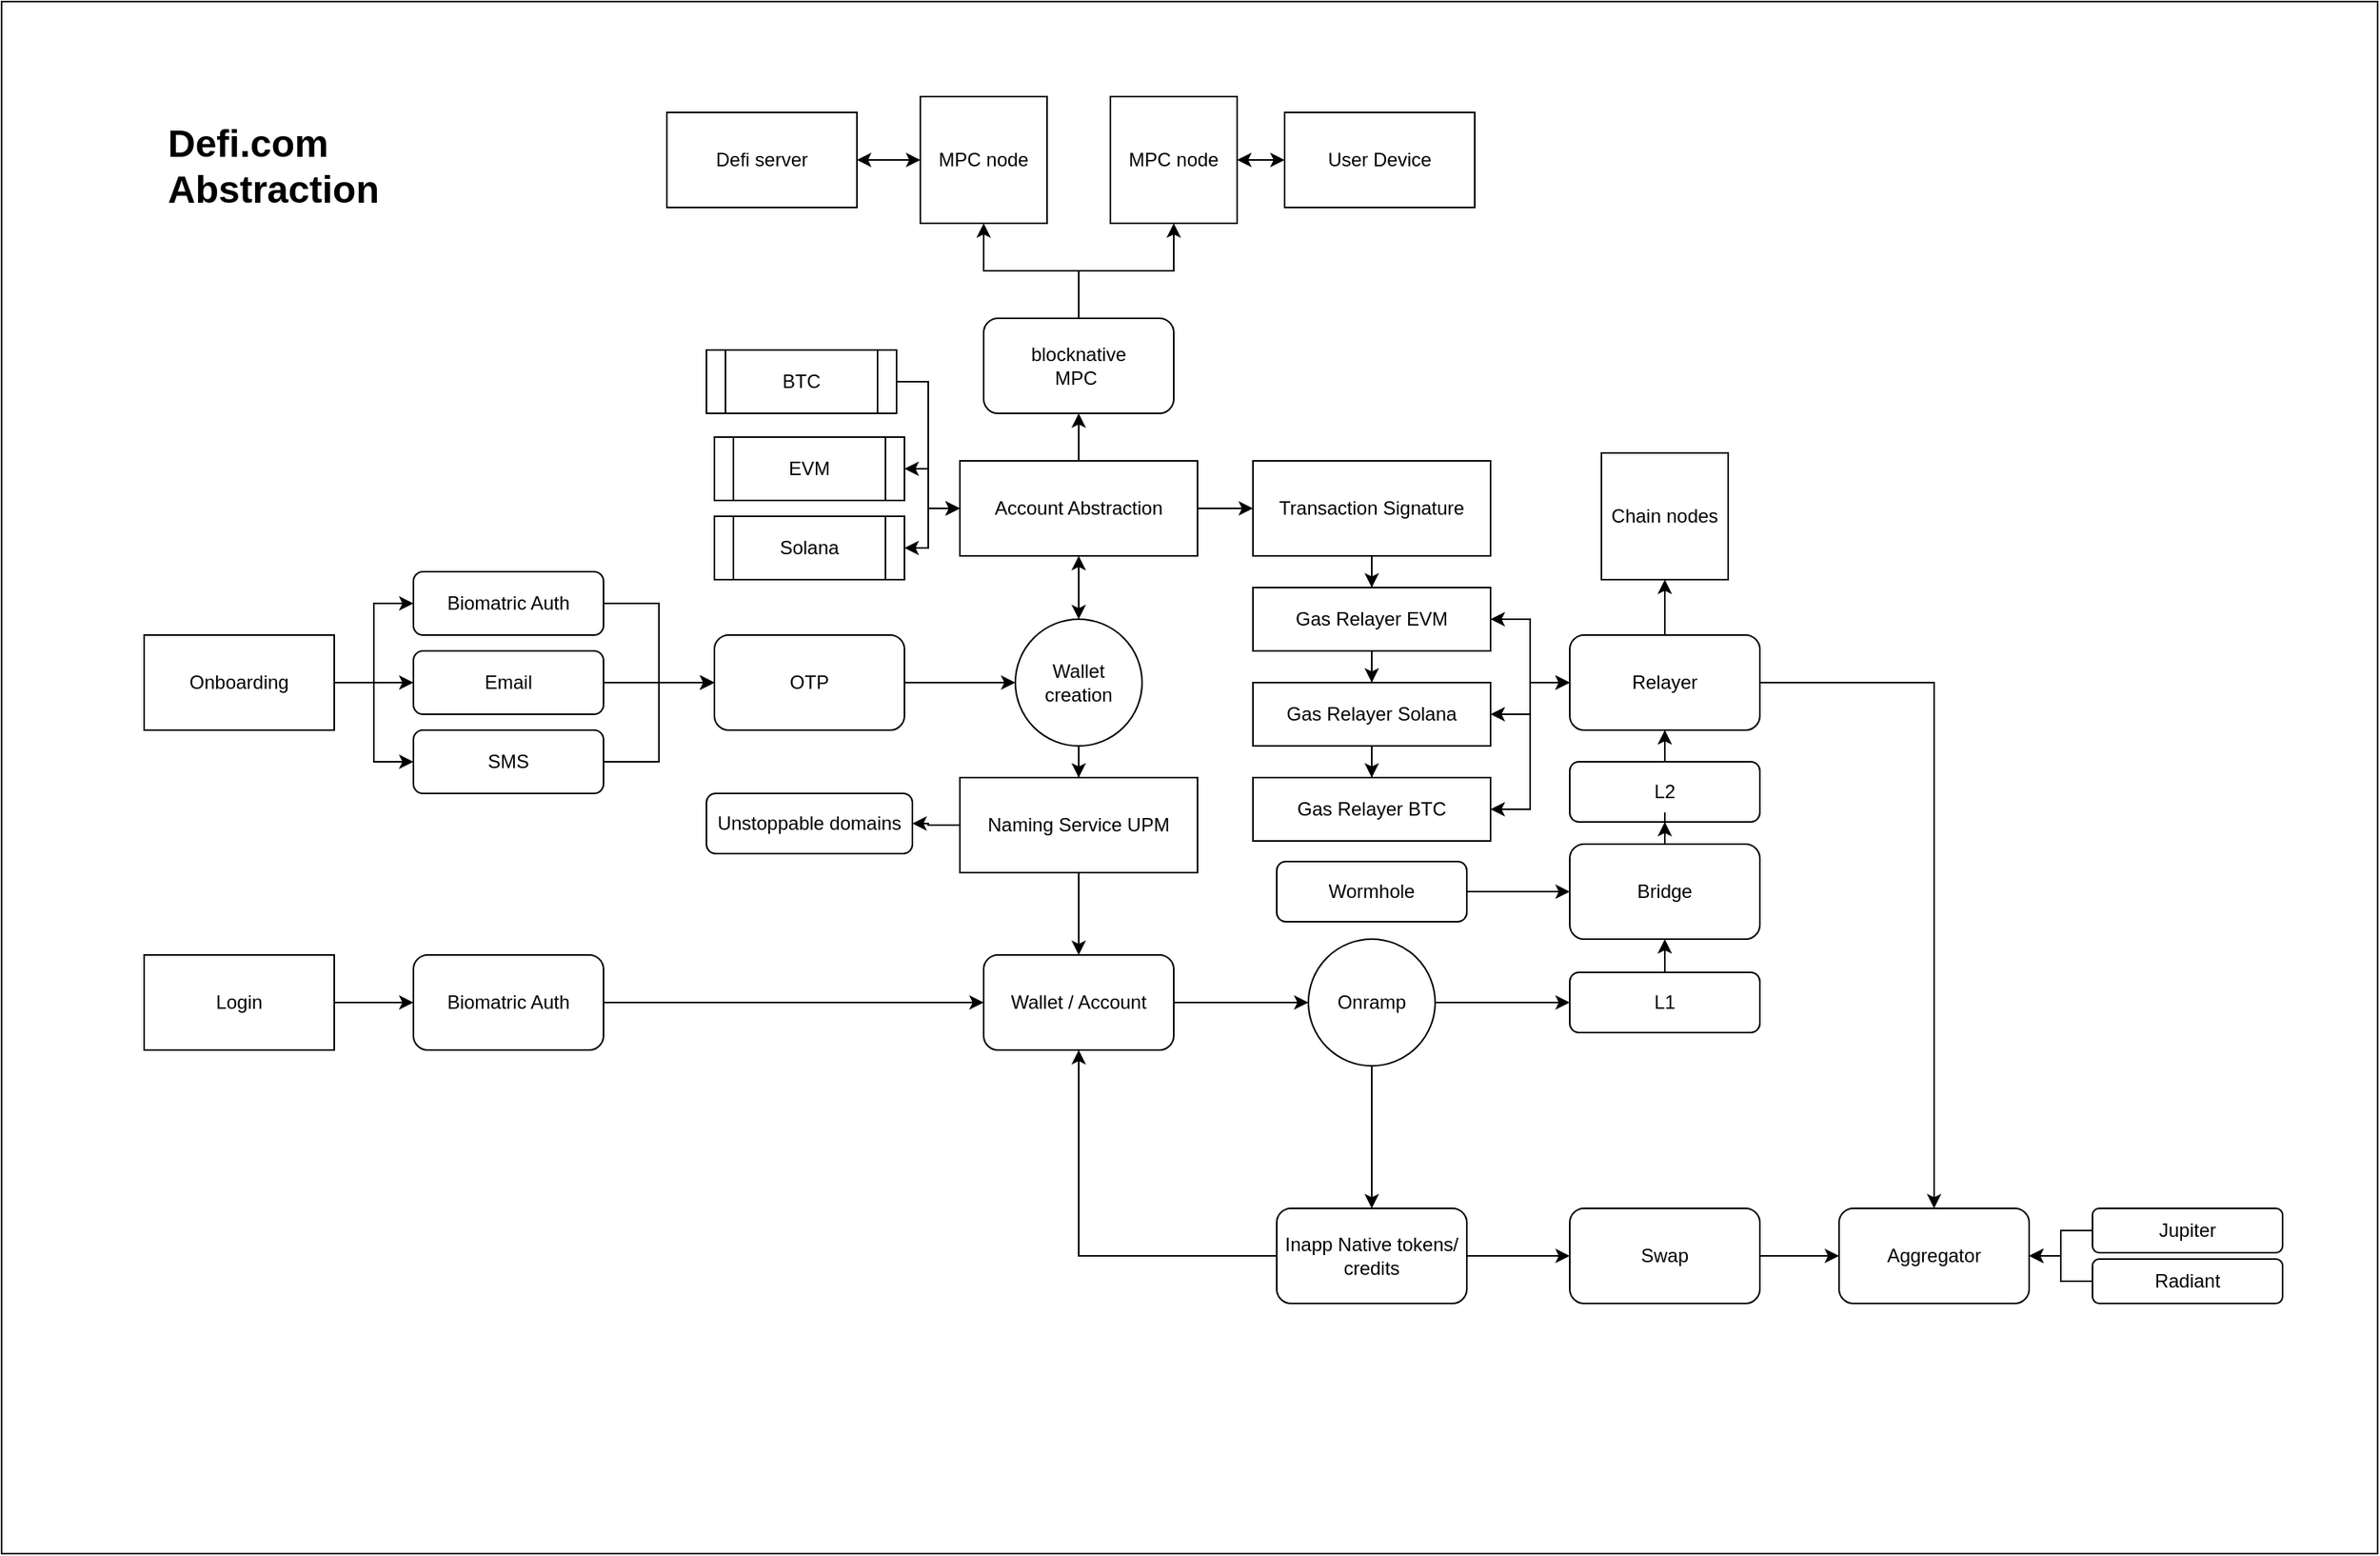 <mxfile version="23.1.4" type="github">
  <diagram name="Page-1" id="ezRgYsWMNisB0iaWyQ6a">
    <mxGraphModel dx="1713" dy="431" grid="1" gridSize="10" guides="1" tooltips="1" connect="1" arrows="1" fold="1" page="1" pageScale="1" pageWidth="850" pageHeight="1100" math="0" shadow="0">
      <root>
        <mxCell id="0" />
        <mxCell id="1" parent="0" />
        <mxCell id="ZLCHrO8xHaeZ08uBN5op-88" value="" style="rounded=0;whiteSpace=wrap;html=1;" vertex="1" parent="1">
          <mxGeometry x="-20" y="10" width="1500" height="980" as="geometry" />
        </mxCell>
        <mxCell id="ZLCHrO8xHaeZ08uBN5op-10" style="edgeStyle=orthogonalEdgeStyle;rounded=0;orthogonalLoop=1;jettySize=auto;html=1;entryX=0;entryY=0.5;entryDx=0;entryDy=0;" edge="1" parent="1" source="ZLCHrO8xHaeZ08uBN5op-1" target="ZLCHrO8xHaeZ08uBN5op-5">
          <mxGeometry relative="1" as="geometry" />
        </mxCell>
        <mxCell id="ZLCHrO8xHaeZ08uBN5op-11" style="edgeStyle=orthogonalEdgeStyle;rounded=0;orthogonalLoop=1;jettySize=auto;html=1;entryX=0;entryY=0.5;entryDx=0;entryDy=0;" edge="1" parent="1" source="ZLCHrO8xHaeZ08uBN5op-1" target="ZLCHrO8xHaeZ08uBN5op-4">
          <mxGeometry relative="1" as="geometry" />
        </mxCell>
        <mxCell id="ZLCHrO8xHaeZ08uBN5op-46" style="edgeStyle=orthogonalEdgeStyle;rounded=0;orthogonalLoop=1;jettySize=auto;html=1;entryX=0;entryY=0.5;entryDx=0;entryDy=0;" edge="1" parent="1" source="ZLCHrO8xHaeZ08uBN5op-1" target="ZLCHrO8xHaeZ08uBN5op-45">
          <mxGeometry relative="1" as="geometry" />
        </mxCell>
        <mxCell id="ZLCHrO8xHaeZ08uBN5op-1" value="Onboarding" style="rounded=0;whiteSpace=wrap;html=1;" vertex="1" parent="1">
          <mxGeometry x="70" y="410" width="120" height="60" as="geometry" />
        </mxCell>
        <mxCell id="ZLCHrO8xHaeZ08uBN5op-12" style="edgeStyle=orthogonalEdgeStyle;rounded=0;orthogonalLoop=1;jettySize=auto;html=1;entryX=0;entryY=0.5;entryDx=0;entryDy=0;" edge="1" parent="1" source="ZLCHrO8xHaeZ08uBN5op-4" target="ZLCHrO8xHaeZ08uBN5op-8">
          <mxGeometry relative="1" as="geometry" />
        </mxCell>
        <mxCell id="ZLCHrO8xHaeZ08uBN5op-4" value="Email" style="rounded=1;whiteSpace=wrap;html=1;" vertex="1" parent="1">
          <mxGeometry x="240" y="420" width="120" height="40" as="geometry" />
        </mxCell>
        <mxCell id="ZLCHrO8xHaeZ08uBN5op-13" style="edgeStyle=orthogonalEdgeStyle;rounded=0;orthogonalLoop=1;jettySize=auto;html=1;entryX=0;entryY=0.5;entryDx=0;entryDy=0;" edge="1" parent="1" source="ZLCHrO8xHaeZ08uBN5op-5" target="ZLCHrO8xHaeZ08uBN5op-8">
          <mxGeometry relative="1" as="geometry" />
        </mxCell>
        <mxCell id="ZLCHrO8xHaeZ08uBN5op-5" value="Biomatric Auth" style="rounded=1;whiteSpace=wrap;html=1;" vertex="1" parent="1">
          <mxGeometry x="240" y="370" width="120" height="40" as="geometry" />
        </mxCell>
        <mxCell id="ZLCHrO8xHaeZ08uBN5op-14" style="edgeStyle=orthogonalEdgeStyle;rounded=0;orthogonalLoop=1;jettySize=auto;html=1;" edge="1" parent="1" source="ZLCHrO8xHaeZ08uBN5op-8" target="ZLCHrO8xHaeZ08uBN5op-9">
          <mxGeometry relative="1" as="geometry" />
        </mxCell>
        <mxCell id="ZLCHrO8xHaeZ08uBN5op-8" value="OTP" style="rounded=1;whiteSpace=wrap;html=1;" vertex="1" parent="1">
          <mxGeometry x="430" y="410" width="120" height="60" as="geometry" />
        </mxCell>
        <mxCell id="ZLCHrO8xHaeZ08uBN5op-33" value="" style="edgeStyle=orthogonalEdgeStyle;rounded=0;orthogonalLoop=1;jettySize=auto;html=1;" edge="1" parent="1" source="ZLCHrO8xHaeZ08uBN5op-9" target="ZLCHrO8xHaeZ08uBN5op-32">
          <mxGeometry relative="1" as="geometry" />
        </mxCell>
        <mxCell id="ZLCHrO8xHaeZ08uBN5op-40" value="" style="edgeStyle=orthogonalEdgeStyle;rounded=0;orthogonalLoop=1;jettySize=auto;html=1;startArrow=classic;startFill=1;" edge="1" parent="1" source="ZLCHrO8xHaeZ08uBN5op-9" target="ZLCHrO8xHaeZ08uBN5op-35">
          <mxGeometry relative="1" as="geometry" />
        </mxCell>
        <mxCell id="ZLCHrO8xHaeZ08uBN5op-9" value="Wallet&lt;br&gt;creation" style="ellipse;whiteSpace=wrap;html=1;aspect=fixed;" vertex="1" parent="1">
          <mxGeometry x="620" y="400" width="80" height="80" as="geometry" />
        </mxCell>
        <mxCell id="ZLCHrO8xHaeZ08uBN5op-19" style="edgeStyle=orthogonalEdgeStyle;rounded=0;orthogonalLoop=1;jettySize=auto;html=1;entryX=0.5;entryY=1;entryDx=0;entryDy=0;" edge="1" parent="1" source="ZLCHrO8xHaeZ08uBN5op-15" target="ZLCHrO8xHaeZ08uBN5op-17">
          <mxGeometry relative="1" as="geometry" />
        </mxCell>
        <mxCell id="ZLCHrO8xHaeZ08uBN5op-39" style="edgeStyle=orthogonalEdgeStyle;rounded=0;orthogonalLoop=1;jettySize=auto;html=1;entryX=0.5;entryY=1;entryDx=0;entryDy=0;" edge="1" parent="1" source="ZLCHrO8xHaeZ08uBN5op-15" target="ZLCHrO8xHaeZ08uBN5op-16">
          <mxGeometry relative="1" as="geometry" />
        </mxCell>
        <mxCell id="ZLCHrO8xHaeZ08uBN5op-15" value="blocknative&lt;br&gt;MPC&amp;nbsp;" style="rounded=1;whiteSpace=wrap;html=1;" vertex="1" parent="1">
          <mxGeometry x="600" y="210" width="120" height="60" as="geometry" />
        </mxCell>
        <mxCell id="ZLCHrO8xHaeZ08uBN5op-23" value="" style="edgeStyle=orthogonalEdgeStyle;rounded=0;orthogonalLoop=1;jettySize=auto;html=1;startArrow=classic;startFill=1;" edge="1" parent="1" source="ZLCHrO8xHaeZ08uBN5op-16" target="ZLCHrO8xHaeZ08uBN5op-22">
          <mxGeometry relative="1" as="geometry" />
        </mxCell>
        <mxCell id="ZLCHrO8xHaeZ08uBN5op-16" value="MPC node" style="whiteSpace=wrap;html=1;aspect=fixed;" vertex="1" parent="1">
          <mxGeometry x="560" y="70" width="80" height="80" as="geometry" />
        </mxCell>
        <mxCell id="ZLCHrO8xHaeZ08uBN5op-21" value="" style="edgeStyle=orthogonalEdgeStyle;rounded=0;orthogonalLoop=1;jettySize=auto;html=1;startArrow=classic;startFill=1;" edge="1" parent="1" source="ZLCHrO8xHaeZ08uBN5op-17" target="ZLCHrO8xHaeZ08uBN5op-20">
          <mxGeometry relative="1" as="geometry" />
        </mxCell>
        <mxCell id="ZLCHrO8xHaeZ08uBN5op-17" value="MPC node" style="whiteSpace=wrap;html=1;aspect=fixed;" vertex="1" parent="1">
          <mxGeometry x="680" y="70" width="80" height="80" as="geometry" />
        </mxCell>
        <mxCell id="ZLCHrO8xHaeZ08uBN5op-20" value="User Device" style="whiteSpace=wrap;html=1;" vertex="1" parent="1">
          <mxGeometry x="790" y="80" width="120" height="60" as="geometry" />
        </mxCell>
        <mxCell id="ZLCHrO8xHaeZ08uBN5op-22" value="Defi server" style="whiteSpace=wrap;html=1;" vertex="1" parent="1">
          <mxGeometry x="400" y="80" width="120" height="60" as="geometry" />
        </mxCell>
        <mxCell id="ZLCHrO8xHaeZ08uBN5op-30" value="" style="edgeStyle=orthogonalEdgeStyle;rounded=0;orthogonalLoop=1;jettySize=auto;html=1;" edge="1" parent="1" source="ZLCHrO8xHaeZ08uBN5op-25" target="ZLCHrO8xHaeZ08uBN5op-26">
          <mxGeometry relative="1" as="geometry" />
        </mxCell>
        <mxCell id="ZLCHrO8xHaeZ08uBN5op-25" value="Login" style="rounded=0;whiteSpace=wrap;html=1;" vertex="1" parent="1">
          <mxGeometry x="70" y="612" width="120" height="60" as="geometry" />
        </mxCell>
        <mxCell id="ZLCHrO8xHaeZ08uBN5op-29" style="edgeStyle=orthogonalEdgeStyle;rounded=0;orthogonalLoop=1;jettySize=auto;html=1;" edge="1" parent="1" source="ZLCHrO8xHaeZ08uBN5op-26" target="ZLCHrO8xHaeZ08uBN5op-27">
          <mxGeometry relative="1" as="geometry" />
        </mxCell>
        <mxCell id="ZLCHrO8xHaeZ08uBN5op-26" value="Biomatric Auth" style="rounded=1;whiteSpace=wrap;html=1;" vertex="1" parent="1">
          <mxGeometry x="240" y="612" width="120" height="60" as="geometry" />
        </mxCell>
        <mxCell id="ZLCHrO8xHaeZ08uBN5op-60" value="" style="edgeStyle=orthogonalEdgeStyle;rounded=0;orthogonalLoop=1;jettySize=auto;html=1;" edge="1" parent="1" source="ZLCHrO8xHaeZ08uBN5op-27" target="ZLCHrO8xHaeZ08uBN5op-59">
          <mxGeometry relative="1" as="geometry" />
        </mxCell>
        <mxCell id="ZLCHrO8xHaeZ08uBN5op-27" value="Wallet / Account" style="rounded=1;whiteSpace=wrap;html=1;" vertex="1" parent="1">
          <mxGeometry x="600" y="612" width="120" height="60" as="geometry" />
        </mxCell>
        <mxCell id="ZLCHrO8xHaeZ08uBN5op-87" value="" style="edgeStyle=orthogonalEdgeStyle;rounded=0;orthogonalLoop=1;jettySize=auto;html=1;" edge="1" parent="1" source="ZLCHrO8xHaeZ08uBN5op-32" target="ZLCHrO8xHaeZ08uBN5op-27">
          <mxGeometry relative="1" as="geometry" />
        </mxCell>
        <mxCell id="ZLCHrO8xHaeZ08uBN5op-102" value="" style="edgeStyle=orthogonalEdgeStyle;rounded=0;orthogonalLoop=1;jettySize=auto;html=1;" edge="1" parent="1" source="ZLCHrO8xHaeZ08uBN5op-32" target="ZLCHrO8xHaeZ08uBN5op-101">
          <mxGeometry relative="1" as="geometry" />
        </mxCell>
        <mxCell id="ZLCHrO8xHaeZ08uBN5op-32" value="Naming Service UPM" style="rounded=0;whiteSpace=wrap;html=1;" vertex="1" parent="1">
          <mxGeometry x="585" y="500" width="150" height="60" as="geometry" />
        </mxCell>
        <mxCell id="ZLCHrO8xHaeZ08uBN5op-36" value="" style="edgeStyle=orthogonalEdgeStyle;rounded=0;orthogonalLoop=1;jettySize=auto;html=1;" edge="1" parent="1" source="ZLCHrO8xHaeZ08uBN5op-35">
          <mxGeometry relative="1" as="geometry">
            <mxPoint x="660" y="270" as="targetPoint" />
          </mxGeometry>
        </mxCell>
        <mxCell id="ZLCHrO8xHaeZ08uBN5op-54" style="edgeStyle=orthogonalEdgeStyle;rounded=0;orthogonalLoop=1;jettySize=auto;html=1;startArrow=classic;startFill=1;" edge="1" parent="1" source="ZLCHrO8xHaeZ08uBN5op-35" target="ZLCHrO8xHaeZ08uBN5op-52">
          <mxGeometry relative="1" as="geometry" />
        </mxCell>
        <mxCell id="ZLCHrO8xHaeZ08uBN5op-55" style="edgeStyle=orthogonalEdgeStyle;rounded=0;orthogonalLoop=1;jettySize=auto;html=1;" edge="1" parent="1" source="ZLCHrO8xHaeZ08uBN5op-35" target="ZLCHrO8xHaeZ08uBN5op-53">
          <mxGeometry relative="1" as="geometry" />
        </mxCell>
        <mxCell id="ZLCHrO8xHaeZ08uBN5op-57" value="" style="edgeStyle=orthogonalEdgeStyle;rounded=0;orthogonalLoop=1;jettySize=auto;html=1;" edge="1" parent="1" source="ZLCHrO8xHaeZ08uBN5op-35" target="ZLCHrO8xHaeZ08uBN5op-56">
          <mxGeometry relative="1" as="geometry" />
        </mxCell>
        <mxCell id="ZLCHrO8xHaeZ08uBN5op-35" value="Account Abstraction" style="rounded=0;whiteSpace=wrap;html=1;" vertex="1" parent="1">
          <mxGeometry x="585" y="300" width="150" height="60" as="geometry" />
        </mxCell>
        <mxCell id="ZLCHrO8xHaeZ08uBN5op-41" value="&lt;h1&gt;Defi.com Abstraction&lt;/h1&gt;" style="text;html=1;spacing=5;spacingTop=-20;whiteSpace=wrap;overflow=hidden;rounded=0;" vertex="1" parent="1">
          <mxGeometry x="80" y="80" width="190" height="70" as="geometry" />
        </mxCell>
        <mxCell id="ZLCHrO8xHaeZ08uBN5op-64" value="" style="edgeStyle=orthogonalEdgeStyle;rounded=0;orthogonalLoop=1;jettySize=auto;html=1;" edge="1" parent="1" source="ZLCHrO8xHaeZ08uBN5op-43" target="ZLCHrO8xHaeZ08uBN5op-63">
          <mxGeometry relative="1" as="geometry" />
        </mxCell>
        <mxCell id="ZLCHrO8xHaeZ08uBN5op-66" style="edgeStyle=orthogonalEdgeStyle;rounded=0;orthogonalLoop=1;jettySize=auto;html=1;entryX=0;entryY=0.5;entryDx=0;entryDy=0;startArrow=classic;startFill=1;" edge="1" parent="1" source="ZLCHrO8xHaeZ08uBN5op-43" target="ZLCHrO8xHaeZ08uBN5op-65">
          <mxGeometry relative="1" as="geometry" />
        </mxCell>
        <mxCell id="ZLCHrO8xHaeZ08uBN5op-43" value="Gas Relayer EVM" style="rounded=0;whiteSpace=wrap;html=1;" vertex="1" parent="1">
          <mxGeometry x="770" y="380" width="150" height="40" as="geometry" />
        </mxCell>
        <mxCell id="ZLCHrO8xHaeZ08uBN5op-47" style="edgeStyle=orthogonalEdgeStyle;rounded=0;orthogonalLoop=1;jettySize=auto;html=1;entryX=0;entryY=0.5;entryDx=0;entryDy=0;" edge="1" parent="1" source="ZLCHrO8xHaeZ08uBN5op-45" target="ZLCHrO8xHaeZ08uBN5op-8">
          <mxGeometry relative="1" as="geometry" />
        </mxCell>
        <mxCell id="ZLCHrO8xHaeZ08uBN5op-45" value="SMS" style="rounded=1;whiteSpace=wrap;html=1;" vertex="1" parent="1">
          <mxGeometry x="240" y="470" width="120" height="40" as="geometry" />
        </mxCell>
        <mxCell id="ZLCHrO8xHaeZ08uBN5op-52" value="EVM" style="shape=process;whiteSpace=wrap;html=1;backgroundOutline=1;" vertex="1" parent="1">
          <mxGeometry x="430" y="285" width="120" height="40" as="geometry" />
        </mxCell>
        <mxCell id="ZLCHrO8xHaeZ08uBN5op-53" value="Solana" style="shape=process;whiteSpace=wrap;html=1;backgroundOutline=1;" vertex="1" parent="1">
          <mxGeometry x="430" y="335" width="120" height="40" as="geometry" />
        </mxCell>
        <mxCell id="ZLCHrO8xHaeZ08uBN5op-58" value="" style="edgeStyle=orthogonalEdgeStyle;rounded=0;orthogonalLoop=1;jettySize=auto;html=1;" edge="1" parent="1" source="ZLCHrO8xHaeZ08uBN5op-56" target="ZLCHrO8xHaeZ08uBN5op-43">
          <mxGeometry relative="1" as="geometry" />
        </mxCell>
        <mxCell id="ZLCHrO8xHaeZ08uBN5op-56" value="Transaction Signature" style="rounded=0;whiteSpace=wrap;html=1;" vertex="1" parent="1">
          <mxGeometry x="770" y="300" width="150" height="60" as="geometry" />
        </mxCell>
        <mxCell id="ZLCHrO8xHaeZ08uBN5op-62" value="" style="edgeStyle=orthogonalEdgeStyle;rounded=0;orthogonalLoop=1;jettySize=auto;html=1;" edge="1" parent="1" source="ZLCHrO8xHaeZ08uBN5op-59" target="ZLCHrO8xHaeZ08uBN5op-61">
          <mxGeometry relative="1" as="geometry" />
        </mxCell>
        <mxCell id="ZLCHrO8xHaeZ08uBN5op-69" value="" style="edgeStyle=orthogonalEdgeStyle;rounded=0;orthogonalLoop=1;jettySize=auto;html=1;" edge="1" parent="1" source="ZLCHrO8xHaeZ08uBN5op-59" target="ZLCHrO8xHaeZ08uBN5op-68">
          <mxGeometry relative="1" as="geometry" />
        </mxCell>
        <mxCell id="ZLCHrO8xHaeZ08uBN5op-59" value="Onramp" style="ellipse;whiteSpace=wrap;html=1;rounded=1;" vertex="1" parent="1">
          <mxGeometry x="805" y="602" width="80" height="80" as="geometry" />
        </mxCell>
        <mxCell id="ZLCHrO8xHaeZ08uBN5op-83" value="" style="edgeStyle=orthogonalEdgeStyle;rounded=0;orthogonalLoop=1;jettySize=auto;html=1;" edge="1" parent="1" source="ZLCHrO8xHaeZ08uBN5op-61" target="ZLCHrO8xHaeZ08uBN5op-75">
          <mxGeometry relative="1" as="geometry" />
        </mxCell>
        <mxCell id="ZLCHrO8xHaeZ08uBN5op-86" style="edgeStyle=orthogonalEdgeStyle;rounded=0;orthogonalLoop=1;jettySize=auto;html=1;entryX=0.5;entryY=1;entryDx=0;entryDy=0;" edge="1" parent="1" source="ZLCHrO8xHaeZ08uBN5op-61" target="ZLCHrO8xHaeZ08uBN5op-27">
          <mxGeometry relative="1" as="geometry" />
        </mxCell>
        <mxCell id="ZLCHrO8xHaeZ08uBN5op-61" value="Inapp Native tokens/ credits" style="rounded=1;whiteSpace=wrap;html=1;" vertex="1" parent="1">
          <mxGeometry x="785" y="772" width="120" height="60" as="geometry" />
        </mxCell>
        <mxCell id="ZLCHrO8xHaeZ08uBN5op-67" style="edgeStyle=orthogonalEdgeStyle;rounded=0;orthogonalLoop=1;jettySize=auto;html=1;entryX=0;entryY=0.5;entryDx=0;entryDy=0;startArrow=classic;startFill=1;" edge="1" parent="1" source="ZLCHrO8xHaeZ08uBN5op-63" target="ZLCHrO8xHaeZ08uBN5op-65">
          <mxGeometry relative="1" as="geometry" />
        </mxCell>
        <mxCell id="ZLCHrO8xHaeZ08uBN5op-96" value="" style="edgeStyle=orthogonalEdgeStyle;rounded=0;orthogonalLoop=1;jettySize=auto;html=1;" edge="1" parent="1" source="ZLCHrO8xHaeZ08uBN5op-63" target="ZLCHrO8xHaeZ08uBN5op-95">
          <mxGeometry relative="1" as="geometry" />
        </mxCell>
        <mxCell id="ZLCHrO8xHaeZ08uBN5op-63" value="Gas Relayer Solana" style="rounded=0;whiteSpace=wrap;html=1;" vertex="1" parent="1">
          <mxGeometry x="770" y="440" width="150" height="40" as="geometry" />
        </mxCell>
        <mxCell id="ZLCHrO8xHaeZ08uBN5op-85" style="edgeStyle=orthogonalEdgeStyle;rounded=0;orthogonalLoop=1;jettySize=auto;html=1;" edge="1" parent="1" source="ZLCHrO8xHaeZ08uBN5op-65" target="ZLCHrO8xHaeZ08uBN5op-76">
          <mxGeometry relative="1" as="geometry" />
        </mxCell>
        <mxCell id="ZLCHrO8xHaeZ08uBN5op-94" value="" style="edgeStyle=orthogonalEdgeStyle;rounded=0;orthogonalLoop=1;jettySize=auto;html=1;" edge="1" parent="1" source="ZLCHrO8xHaeZ08uBN5op-65" target="ZLCHrO8xHaeZ08uBN5op-93">
          <mxGeometry relative="1" as="geometry" />
        </mxCell>
        <mxCell id="ZLCHrO8xHaeZ08uBN5op-97" style="edgeStyle=orthogonalEdgeStyle;rounded=0;orthogonalLoop=1;jettySize=auto;html=1;entryX=1;entryY=0.5;entryDx=0;entryDy=0;" edge="1" parent="1" source="ZLCHrO8xHaeZ08uBN5op-65" target="ZLCHrO8xHaeZ08uBN5op-95">
          <mxGeometry relative="1" as="geometry" />
        </mxCell>
        <mxCell id="ZLCHrO8xHaeZ08uBN5op-65" value="Relayer" style="rounded=1;whiteSpace=wrap;html=1;" vertex="1" parent="1">
          <mxGeometry x="970" y="410" width="120" height="60" as="geometry" />
        </mxCell>
        <mxCell id="ZLCHrO8xHaeZ08uBN5op-72" value="" style="edgeStyle=orthogonalEdgeStyle;rounded=0;orthogonalLoop=1;jettySize=auto;html=1;" edge="1" parent="1" source="ZLCHrO8xHaeZ08uBN5op-68" target="ZLCHrO8xHaeZ08uBN5op-71">
          <mxGeometry relative="1" as="geometry" />
        </mxCell>
        <mxCell id="ZLCHrO8xHaeZ08uBN5op-68" value="L1" style="whiteSpace=wrap;html=1;rounded=1;" vertex="1" parent="1">
          <mxGeometry x="970" y="623" width="120" height="38" as="geometry" />
        </mxCell>
        <mxCell id="ZLCHrO8xHaeZ08uBN5op-74" value="" style="edgeStyle=orthogonalEdgeStyle;rounded=0;orthogonalLoop=1;jettySize=auto;html=1;" edge="1" parent="1" source="ZLCHrO8xHaeZ08uBN5op-70" target="ZLCHrO8xHaeZ08uBN5op-65">
          <mxGeometry relative="1" as="geometry" />
        </mxCell>
        <mxCell id="ZLCHrO8xHaeZ08uBN5op-70" value="L2" style="whiteSpace=wrap;html=1;rounded=1;" vertex="1" parent="1">
          <mxGeometry x="970" y="490" width="120" height="38" as="geometry" />
        </mxCell>
        <mxCell id="ZLCHrO8xHaeZ08uBN5op-73" value="" style="edgeStyle=orthogonalEdgeStyle;rounded=0;orthogonalLoop=1;jettySize=auto;html=1;" edge="1" parent="1" source="ZLCHrO8xHaeZ08uBN5op-71" target="ZLCHrO8xHaeZ08uBN5op-70">
          <mxGeometry relative="1" as="geometry" />
        </mxCell>
        <mxCell id="ZLCHrO8xHaeZ08uBN5op-71" value="Bridge" style="rounded=1;whiteSpace=wrap;html=1;" vertex="1" parent="1">
          <mxGeometry x="970" y="542" width="120" height="60" as="geometry" />
        </mxCell>
        <mxCell id="ZLCHrO8xHaeZ08uBN5op-84" value="" style="edgeStyle=orthogonalEdgeStyle;rounded=0;orthogonalLoop=1;jettySize=auto;html=1;" edge="1" parent="1" source="ZLCHrO8xHaeZ08uBN5op-75" target="ZLCHrO8xHaeZ08uBN5op-76">
          <mxGeometry relative="1" as="geometry" />
        </mxCell>
        <mxCell id="ZLCHrO8xHaeZ08uBN5op-75" value="Swap" style="rounded=1;whiteSpace=wrap;html=1;" vertex="1" parent="1">
          <mxGeometry x="970" y="772" width="120" height="60" as="geometry" />
        </mxCell>
        <mxCell id="ZLCHrO8xHaeZ08uBN5op-76" value="Aggregator" style="rounded=1;whiteSpace=wrap;html=1;" vertex="1" parent="1">
          <mxGeometry x="1140" y="772" width="120" height="60" as="geometry" />
        </mxCell>
        <mxCell id="ZLCHrO8xHaeZ08uBN5op-81" value="" style="edgeStyle=orthogonalEdgeStyle;rounded=0;orthogonalLoop=1;jettySize=auto;html=1;" edge="1" parent="1" source="ZLCHrO8xHaeZ08uBN5op-77" target="ZLCHrO8xHaeZ08uBN5op-76">
          <mxGeometry relative="1" as="geometry" />
        </mxCell>
        <mxCell id="ZLCHrO8xHaeZ08uBN5op-77" value="Jupiter" style="whiteSpace=wrap;html=1;rounded=1;" vertex="1" parent="1">
          <mxGeometry x="1300" y="772" width="120" height="28" as="geometry" />
        </mxCell>
        <mxCell id="ZLCHrO8xHaeZ08uBN5op-82" value="" style="edgeStyle=orthogonalEdgeStyle;rounded=0;orthogonalLoop=1;jettySize=auto;html=1;" edge="1" parent="1" source="ZLCHrO8xHaeZ08uBN5op-78" target="ZLCHrO8xHaeZ08uBN5op-76">
          <mxGeometry relative="1" as="geometry" />
        </mxCell>
        <mxCell id="ZLCHrO8xHaeZ08uBN5op-78" value="Radiant" style="whiteSpace=wrap;html=1;rounded=1;" vertex="1" parent="1">
          <mxGeometry x="1300" y="804" width="120" height="28" as="geometry" />
        </mxCell>
        <mxCell id="ZLCHrO8xHaeZ08uBN5op-92" value="" style="edgeStyle=orthogonalEdgeStyle;rounded=0;orthogonalLoop=1;jettySize=auto;html=1;" edge="1" parent="1" source="ZLCHrO8xHaeZ08uBN5op-90" target="ZLCHrO8xHaeZ08uBN5op-71">
          <mxGeometry relative="1" as="geometry" />
        </mxCell>
        <mxCell id="ZLCHrO8xHaeZ08uBN5op-90" value="Wormhole" style="whiteSpace=wrap;html=1;rounded=1;" vertex="1" parent="1">
          <mxGeometry x="785" y="553" width="120" height="38" as="geometry" />
        </mxCell>
        <mxCell id="ZLCHrO8xHaeZ08uBN5op-93" value="Chain nodes" style="whiteSpace=wrap;html=1;aspect=fixed;" vertex="1" parent="1">
          <mxGeometry x="990" y="295" width="80" height="80" as="geometry" />
        </mxCell>
        <mxCell id="ZLCHrO8xHaeZ08uBN5op-95" value="Gas Relayer BTC" style="rounded=0;whiteSpace=wrap;html=1;" vertex="1" parent="1">
          <mxGeometry x="770" y="500" width="150" height="40" as="geometry" />
        </mxCell>
        <mxCell id="ZLCHrO8xHaeZ08uBN5op-100" style="edgeStyle=orthogonalEdgeStyle;rounded=0;orthogonalLoop=1;jettySize=auto;html=1;entryX=0;entryY=0.5;entryDx=0;entryDy=0;" edge="1" parent="1" source="ZLCHrO8xHaeZ08uBN5op-98" target="ZLCHrO8xHaeZ08uBN5op-35">
          <mxGeometry relative="1" as="geometry" />
        </mxCell>
        <mxCell id="ZLCHrO8xHaeZ08uBN5op-98" value="BTC" style="shape=process;whiteSpace=wrap;html=1;backgroundOutline=1;" vertex="1" parent="1">
          <mxGeometry x="425" y="230" width="120" height="40" as="geometry" />
        </mxCell>
        <mxCell id="ZLCHrO8xHaeZ08uBN5op-101" value="Unstoppable domains" style="whiteSpace=wrap;html=1;rounded=1;" vertex="1" parent="1">
          <mxGeometry x="425" y="510" width="130" height="38" as="geometry" />
        </mxCell>
      </root>
    </mxGraphModel>
  </diagram>
</mxfile>
